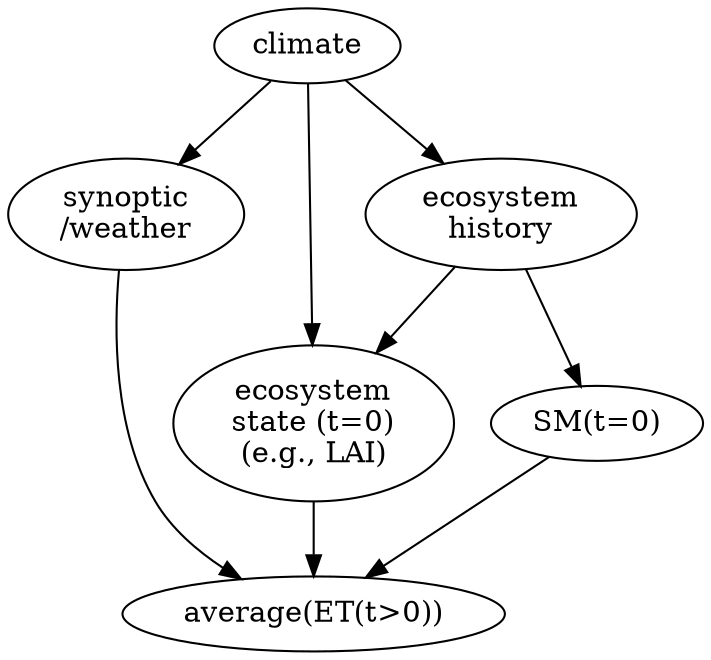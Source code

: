 digraph G {

        climate[label="climate"];
        synoptic[label="synoptic\n/weather"];
        ecosystemHistory[label="ecosystem\nhistory"];
        ecosystem0[label="ecosystem\nstate (t=0)\n(e.g., LAI)"];
        sm0[label="SM(t=0)"];
	et[label="average(ET(t>0))"];

        climate -> ecosystemHistory;
        climate -> ecosystem0;
        climate -> synoptic;
        ecosystemHistory -> ecosystem0;
        ecosystemHistory -> sm0;
        synoptic -> et;
        ecosystem0 -> et;
        sm0 -> et;
}
